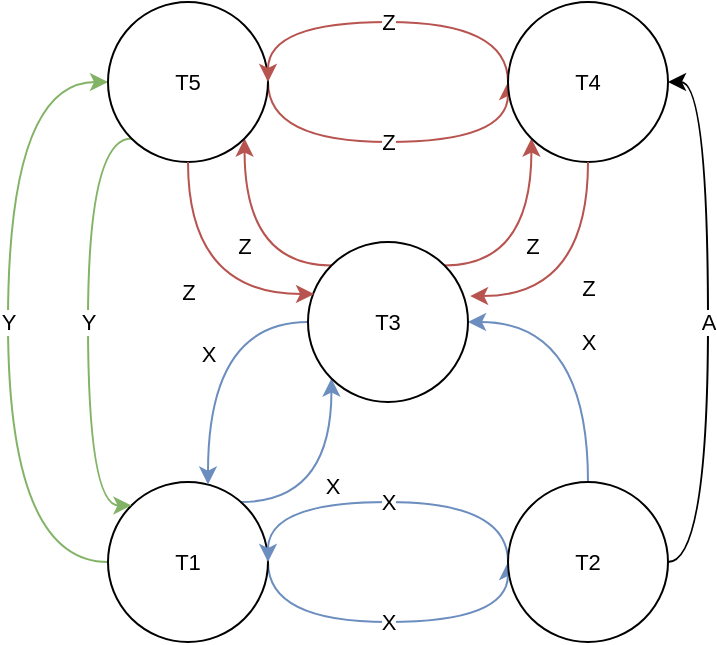 <mxfile version="24.6.4" type="github">
  <diagram name="Page-1" id="ijAiUG1EsQNkPOAIsrCs">
    <mxGraphModel dx="1434" dy="818" grid="1" gridSize="10" guides="1" tooltips="1" connect="1" arrows="1" fold="1" page="1" pageScale="1" pageWidth="827" pageHeight="1169" math="0" shadow="0">
      <root>
        <mxCell id="0" />
        <mxCell id="1" parent="0" />
        <mxCell id="b7IJgcalFpPB9l6ew4tw-38" value="X" style="edgeStyle=orthogonalEdgeStyle;shape=connector;curved=1;rounded=0;orthogonalLoop=1;jettySize=auto;html=1;strokeColor=#6c8ebf;align=center;verticalAlign=middle;fontFamily=Helvetica;fontSize=11;fontColor=default;labelBackgroundColor=default;endArrow=classic;endFill=1;exitX=1;exitY=0.5;exitDx=0;exitDy=0;entryX=0;entryY=0.5;entryDx=0;entryDy=0;fillColor=#dae8fc;" edge="1" parent="1" source="b7IJgcalFpPB9l6ew4tw-29" target="b7IJgcalFpPB9l6ew4tw-30">
          <mxGeometry relative="1" as="geometry">
            <Array as="points">
              <mxPoint x="320" y="350" />
              <mxPoint x="440" y="350" />
            </Array>
          </mxGeometry>
        </mxCell>
        <mxCell id="b7IJgcalFpPB9l6ew4tw-45" value="X" style="edgeStyle=orthogonalEdgeStyle;shape=connector;curved=1;rounded=0;orthogonalLoop=1;jettySize=auto;html=1;entryX=0;entryY=1;entryDx=0;entryDy=0;strokeColor=#6c8ebf;align=center;verticalAlign=middle;fontFamily=Helvetica;fontSize=11;fontColor=default;labelBackgroundColor=default;endArrow=classic;endFill=1;fillColor=#dae8fc;" edge="1" parent="1" source="b7IJgcalFpPB9l6ew4tw-29" target="b7IJgcalFpPB9l6ew4tw-31">
          <mxGeometry relative="1" as="geometry">
            <Array as="points">
              <mxPoint x="352" y="290" />
            </Array>
          </mxGeometry>
        </mxCell>
        <mxCell id="b7IJgcalFpPB9l6ew4tw-55" value="Y" style="edgeStyle=orthogonalEdgeStyle;shape=connector;curved=1;rounded=0;orthogonalLoop=1;jettySize=auto;html=1;entryX=0;entryY=0.5;entryDx=0;entryDy=0;strokeColor=#82b366;align=center;verticalAlign=middle;fontFamily=Helvetica;fontSize=11;fontColor=default;labelBackgroundColor=default;endArrow=classic;endFill=1;exitX=0;exitY=0.5;exitDx=0;exitDy=0;fillColor=#d5e8d4;" edge="1" parent="1" source="b7IJgcalFpPB9l6ew4tw-29" target="b7IJgcalFpPB9l6ew4tw-32">
          <mxGeometry relative="1" as="geometry">
            <Array as="points">
              <mxPoint x="190" y="320" />
              <mxPoint x="190" y="80" />
            </Array>
          </mxGeometry>
        </mxCell>
        <mxCell id="b7IJgcalFpPB9l6ew4tw-29" value="T1" style="ellipse;whiteSpace=wrap;html=1;aspect=fixed;fontFamily=Helvetica;fontSize=11;fontColor=default;labelBackgroundColor=default;" vertex="1" parent="1">
          <mxGeometry x="240" y="280" width="80" height="80" as="geometry" />
        </mxCell>
        <mxCell id="b7IJgcalFpPB9l6ew4tw-35" value="X" style="edgeStyle=orthogonalEdgeStyle;shape=connector;curved=1;rounded=0;orthogonalLoop=1;jettySize=auto;html=1;entryX=1;entryY=0.5;entryDx=0;entryDy=0;strokeColor=#6c8ebf;align=center;verticalAlign=middle;fontFamily=Helvetica;fontSize=11;fontColor=default;labelBackgroundColor=default;endArrow=classic;endFill=1;exitX=0.5;exitY=0;exitDx=0;exitDy=0;fillColor=#dae8fc;" edge="1" parent="1" source="b7IJgcalFpPB9l6ew4tw-30" target="b7IJgcalFpPB9l6ew4tw-31">
          <mxGeometry relative="1" as="geometry" />
        </mxCell>
        <mxCell id="b7IJgcalFpPB9l6ew4tw-40" value="X" style="edgeStyle=orthogonalEdgeStyle;shape=connector;curved=1;rounded=0;orthogonalLoop=1;jettySize=auto;html=1;entryX=1;entryY=0.5;entryDx=0;entryDy=0;strokeColor=#6c8ebf;align=center;verticalAlign=middle;fontFamily=Helvetica;fontSize=11;fontColor=default;labelBackgroundColor=default;endArrow=classic;endFill=1;exitX=0;exitY=0.5;exitDx=0;exitDy=0;fillColor=#dae8fc;" edge="1" parent="1" source="b7IJgcalFpPB9l6ew4tw-30" target="b7IJgcalFpPB9l6ew4tw-29">
          <mxGeometry relative="1" as="geometry">
            <Array as="points">
              <mxPoint x="440" y="290" />
              <mxPoint x="320" y="290" />
            </Array>
          </mxGeometry>
        </mxCell>
        <mxCell id="b7IJgcalFpPB9l6ew4tw-58" value="A" style="edgeStyle=orthogonalEdgeStyle;shape=connector;curved=1;rounded=0;orthogonalLoop=1;jettySize=auto;html=1;entryX=1;entryY=0.5;entryDx=0;entryDy=0;strokeColor=default;align=center;verticalAlign=middle;fontFamily=Helvetica;fontSize=11;fontColor=default;labelBackgroundColor=default;endArrow=classic;endFill=1;exitX=1;exitY=0.5;exitDx=0;exitDy=0;" edge="1" parent="1" source="b7IJgcalFpPB9l6ew4tw-30" target="b7IJgcalFpPB9l6ew4tw-33">
          <mxGeometry relative="1" as="geometry" />
        </mxCell>
        <mxCell id="b7IJgcalFpPB9l6ew4tw-30" value="T2" style="ellipse;whiteSpace=wrap;html=1;aspect=fixed;fontFamily=Helvetica;fontSize=11;fontColor=default;labelBackgroundColor=default;" vertex="1" parent="1">
          <mxGeometry x="440" y="280" width="80" height="80" as="geometry" />
        </mxCell>
        <mxCell id="b7IJgcalFpPB9l6ew4tw-36" value="X" style="edgeStyle=orthogonalEdgeStyle;shape=connector;curved=1;rounded=0;orthogonalLoop=1;jettySize=auto;html=1;strokeColor=#6c8ebf;align=center;verticalAlign=middle;fontFamily=Helvetica;fontSize=11;fontColor=default;labelBackgroundColor=default;endArrow=classic;endFill=1;fillColor=#dae8fc;" edge="1" parent="1" source="b7IJgcalFpPB9l6ew4tw-31" target="b7IJgcalFpPB9l6ew4tw-29">
          <mxGeometry relative="1" as="geometry">
            <Array as="points">
              <mxPoint x="290" y="200" />
            </Array>
          </mxGeometry>
        </mxCell>
        <mxCell id="b7IJgcalFpPB9l6ew4tw-52" value="Z" style="edgeStyle=orthogonalEdgeStyle;shape=connector;curved=1;rounded=0;orthogonalLoop=1;jettySize=auto;html=1;entryX=1;entryY=1;entryDx=0;entryDy=0;strokeColor=#b85450;align=center;verticalAlign=middle;fontFamily=Helvetica;fontSize=11;fontColor=default;labelBackgroundColor=default;endArrow=classic;endFill=1;exitX=0;exitY=0;exitDx=0;exitDy=0;fillColor=#f8cecc;" edge="1" parent="1" source="b7IJgcalFpPB9l6ew4tw-31" target="b7IJgcalFpPB9l6ew4tw-32">
          <mxGeometry relative="1" as="geometry" />
        </mxCell>
        <mxCell id="b7IJgcalFpPB9l6ew4tw-53" value="Z" style="edgeStyle=orthogonalEdgeStyle;shape=connector;curved=1;rounded=0;orthogonalLoop=1;jettySize=auto;html=1;entryX=0;entryY=1;entryDx=0;entryDy=0;strokeColor=#b85450;align=center;verticalAlign=middle;fontFamily=Helvetica;fontSize=11;fontColor=default;labelBackgroundColor=default;endArrow=classic;endFill=1;exitX=1;exitY=0;exitDx=0;exitDy=0;fillColor=#f8cecc;" edge="1" parent="1" source="b7IJgcalFpPB9l6ew4tw-31" target="b7IJgcalFpPB9l6ew4tw-33">
          <mxGeometry relative="1" as="geometry" />
        </mxCell>
        <mxCell id="b7IJgcalFpPB9l6ew4tw-31" value="T3" style="ellipse;whiteSpace=wrap;html=1;aspect=fixed;fontFamily=Helvetica;fontSize=11;fontColor=default;labelBackgroundColor=default;" vertex="1" parent="1">
          <mxGeometry x="340" y="160" width="80" height="80" as="geometry" />
        </mxCell>
        <mxCell id="b7IJgcalFpPB9l6ew4tw-54" value="Z" style="edgeStyle=orthogonalEdgeStyle;shape=connector;curved=1;rounded=0;orthogonalLoop=1;jettySize=auto;html=1;strokeColor=#b85450;align=center;verticalAlign=middle;fontFamily=Helvetica;fontSize=11;fontColor=default;labelBackgroundColor=default;endArrow=classic;endFill=1;exitX=1;exitY=0.5;exitDx=0;exitDy=0;entryX=0;entryY=0.5;entryDx=0;entryDy=0;fillColor=#f8cecc;" edge="1" parent="1" source="b7IJgcalFpPB9l6ew4tw-32" target="b7IJgcalFpPB9l6ew4tw-33">
          <mxGeometry relative="1" as="geometry">
            <Array as="points">
              <mxPoint x="320" y="110" />
              <mxPoint x="440" y="110" />
            </Array>
          </mxGeometry>
        </mxCell>
        <mxCell id="b7IJgcalFpPB9l6ew4tw-57" value="Y" style="edgeStyle=orthogonalEdgeStyle;shape=connector;curved=1;rounded=0;orthogonalLoop=1;jettySize=auto;html=1;entryX=0;entryY=0;entryDx=0;entryDy=0;strokeColor=#82b366;align=center;verticalAlign=middle;fontFamily=Helvetica;fontSize=11;fontColor=default;labelBackgroundColor=default;endArrow=classic;endFill=1;exitX=0;exitY=1;exitDx=0;exitDy=0;fillColor=#d5e8d4;" edge="1" parent="1" source="b7IJgcalFpPB9l6ew4tw-32" target="b7IJgcalFpPB9l6ew4tw-29">
          <mxGeometry relative="1" as="geometry">
            <Array as="points">
              <mxPoint x="230" y="108" />
              <mxPoint x="230" y="292" />
            </Array>
          </mxGeometry>
        </mxCell>
        <mxCell id="b7IJgcalFpPB9l6ew4tw-32" value="T5" style="ellipse;whiteSpace=wrap;html=1;aspect=fixed;fontFamily=Helvetica;fontSize=11;fontColor=default;labelBackgroundColor=default;" vertex="1" parent="1">
          <mxGeometry x="240" y="40" width="80" height="80" as="geometry" />
        </mxCell>
        <mxCell id="b7IJgcalFpPB9l6ew4tw-49" value="Z" style="edgeStyle=orthogonalEdgeStyle;shape=connector;curved=1;rounded=0;orthogonalLoop=1;jettySize=auto;html=1;strokeColor=#b85450;align=center;verticalAlign=middle;fontFamily=Helvetica;fontSize=11;fontColor=default;labelBackgroundColor=default;endArrow=classic;endFill=1;entryX=1;entryY=0.5;entryDx=0;entryDy=0;exitX=0;exitY=0.5;exitDx=0;exitDy=0;fillColor=#f8cecc;" edge="1" parent="1" source="b7IJgcalFpPB9l6ew4tw-33" target="b7IJgcalFpPB9l6ew4tw-32">
          <mxGeometry relative="1" as="geometry">
            <mxPoint x="320" y="100" as="targetPoint" />
            <Array as="points">
              <mxPoint x="440" y="50" />
              <mxPoint x="320" y="50" />
            </Array>
          </mxGeometry>
        </mxCell>
        <mxCell id="b7IJgcalFpPB9l6ew4tw-33" value="T4" style="ellipse;whiteSpace=wrap;html=1;aspect=fixed;fontFamily=Helvetica;fontSize=11;fontColor=default;labelBackgroundColor=default;" vertex="1" parent="1">
          <mxGeometry x="440" y="40" width="80" height="80" as="geometry" />
        </mxCell>
        <mxCell id="b7IJgcalFpPB9l6ew4tw-61" value="Z" style="edgeStyle=orthogonalEdgeStyle;shape=connector;curved=1;rounded=0;orthogonalLoop=1;jettySize=auto;html=1;entryX=1.013;entryY=0.338;entryDx=0;entryDy=0;entryPerimeter=0;strokeColor=#b85450;align=center;verticalAlign=middle;fontFamily=Helvetica;fontSize=11;fontColor=default;labelBackgroundColor=default;endArrow=classic;endFill=1;exitX=0.5;exitY=1;exitDx=0;exitDy=0;fillColor=#f8cecc;" edge="1" parent="1" source="b7IJgcalFpPB9l6ew4tw-33" target="b7IJgcalFpPB9l6ew4tw-31">
          <mxGeometry relative="1" as="geometry" />
        </mxCell>
        <mxCell id="b7IJgcalFpPB9l6ew4tw-62" value="Z" style="edgeStyle=orthogonalEdgeStyle;shape=connector;curved=1;rounded=0;orthogonalLoop=1;jettySize=auto;html=1;entryX=0.038;entryY=0.325;entryDx=0;entryDy=0;entryPerimeter=0;strokeColor=#b85450;align=center;verticalAlign=middle;fontFamily=Helvetica;fontSize=11;fontColor=default;labelBackgroundColor=default;endArrow=classic;endFill=1;exitX=0.5;exitY=1;exitDx=0;exitDy=0;fillColor=#f8cecc;" edge="1" parent="1" source="b7IJgcalFpPB9l6ew4tw-32" target="b7IJgcalFpPB9l6ew4tw-31">
          <mxGeometry relative="1" as="geometry">
            <Array as="points">
              <mxPoint x="280" y="186" />
            </Array>
          </mxGeometry>
        </mxCell>
      </root>
    </mxGraphModel>
  </diagram>
</mxfile>
